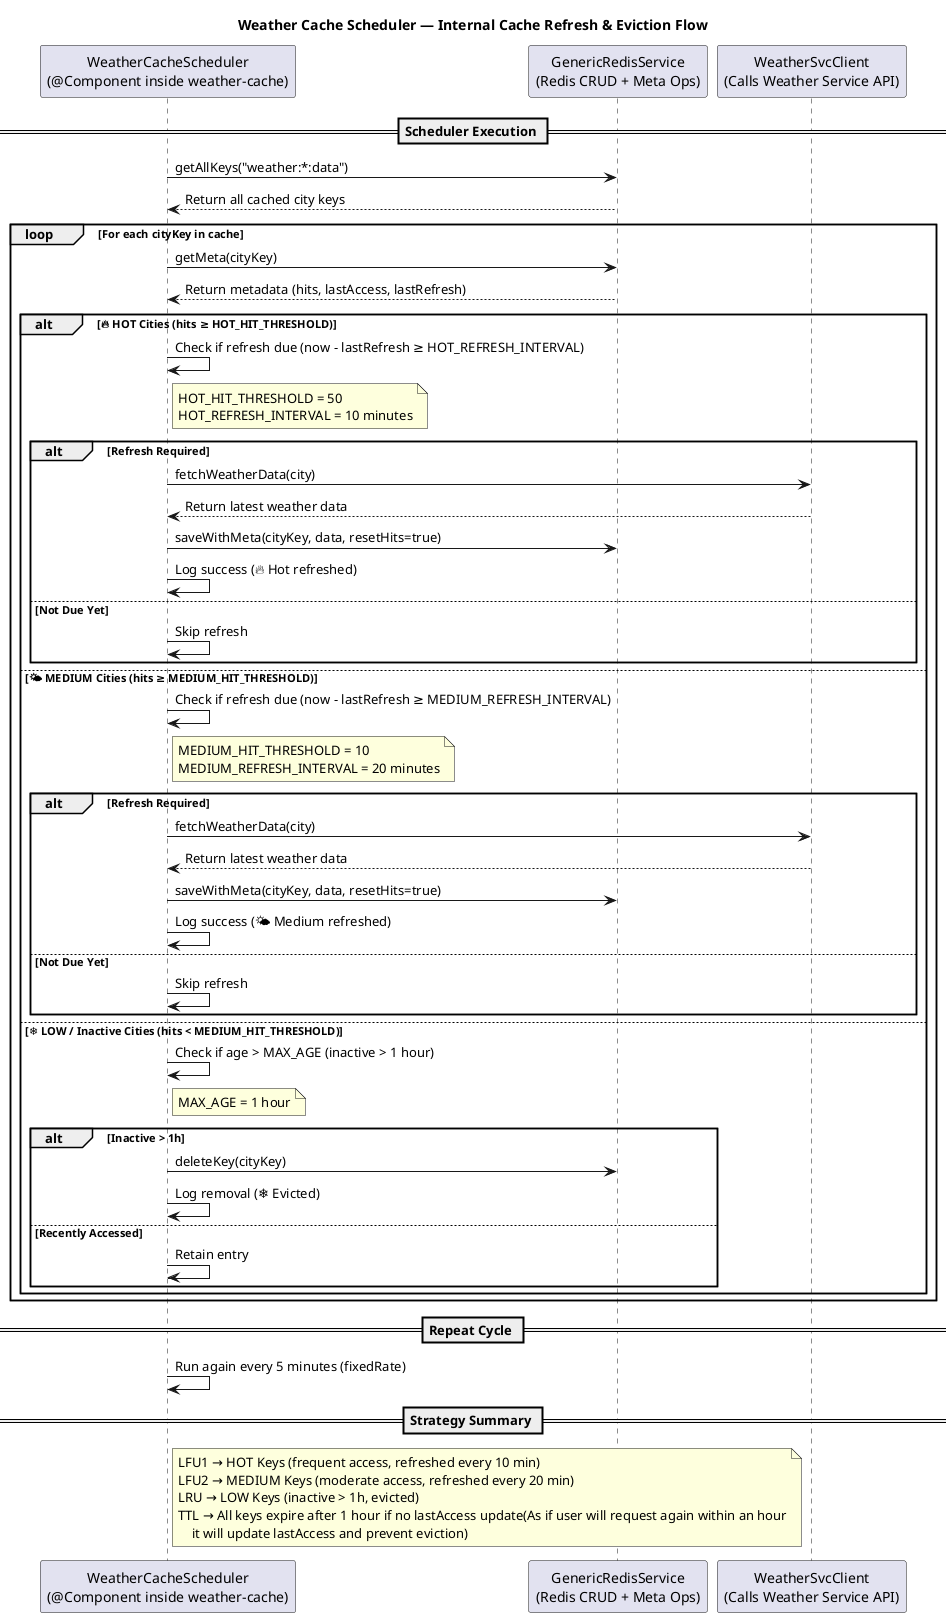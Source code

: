 @startuml
title Weather Cache Scheduler — Internal Cache Refresh & Eviction Flow

participant "WeatherCacheScheduler\n(@Component inside weather-cache)" as scheduler
participant "GenericRedisService\n(Redis CRUD + Meta Ops)" as redis
participant "WeatherSvcClient\n(Calls Weather Service API)" as svc

== Scheduler Execution ==
scheduler -> redis: getAllKeys("weather:*:data")
redis --> scheduler: Return all cached city keys

loop For each cityKey in cache
    scheduler -> redis: getMeta(cityKey)
    redis --> scheduler: Return metadata (hits, lastAccess, lastRefresh)

    alt 🔥 HOT Cities (hits ≥ HOT_HIT_THRESHOLD)
        scheduler -> scheduler: Check if refresh due (now - lastRefresh ≥ HOT_REFRESH_INTERVAL)
        note right of scheduler
            HOT_HIT_THRESHOLD = 50
            HOT_REFRESH_INTERVAL = 10 minutes
        end note
        alt Refresh Required
            scheduler -> svc: fetchWeatherData(city)
            svc --> scheduler: Return latest weather data
            scheduler -> redis: saveWithMeta(cityKey, data, resetHits=true)
            scheduler -> scheduler: Log success (🔥 Hot refreshed)
        else Not Due Yet
            scheduler -> scheduler: Skip refresh
        end

    else 🌤 MEDIUM Cities (hits ≥ MEDIUM_HIT_THRESHOLD)
        scheduler -> scheduler: Check if refresh due (now - lastRefresh ≥ MEDIUM_REFRESH_INTERVAL)
        note right of scheduler
            MEDIUM_HIT_THRESHOLD = 10
            MEDIUM_REFRESH_INTERVAL = 20 minutes
        end note
        alt Refresh Required
            scheduler -> svc: fetchWeatherData(city)
            svc --> scheduler: Return latest weather data
            scheduler -> redis: saveWithMeta(cityKey, data, resetHits=true)
            scheduler -> scheduler: Log success (🌤 Medium refreshed)
        else Not Due Yet
            scheduler -> scheduler: Skip refresh
        end

    else ❄️ LOW / Inactive Cities (hits < MEDIUM_HIT_THRESHOLD)
        scheduler -> scheduler: Check if age > MAX_AGE (inactive > 1 hour)
        note right of scheduler
            MAX_AGE = 1 hour
        end note
        alt Inactive > 1h
            scheduler -> redis: deleteKey(cityKey)
            scheduler -> scheduler: Log removal (❄️ Evicted)
        else Recently Accessed
            scheduler -> scheduler: Retain entry
        end
    end
end

== Repeat Cycle ==
scheduler -> scheduler: Run again every 5 minutes (fixedRate)

== Strategy Summary ==
note right of scheduler
LFU1 → HOT Keys (frequent access, refreshed every 10 min)
LFU2 → MEDIUM Keys (moderate access, refreshed every 20 min)
LRU → LOW Keys (inactive > 1h, evicted)
TTL → All keys expire after 1 hour if no lastAccess update(As if user will request again within an hour
    it will update lastAccess and prevent eviction)
end note

@enduml
